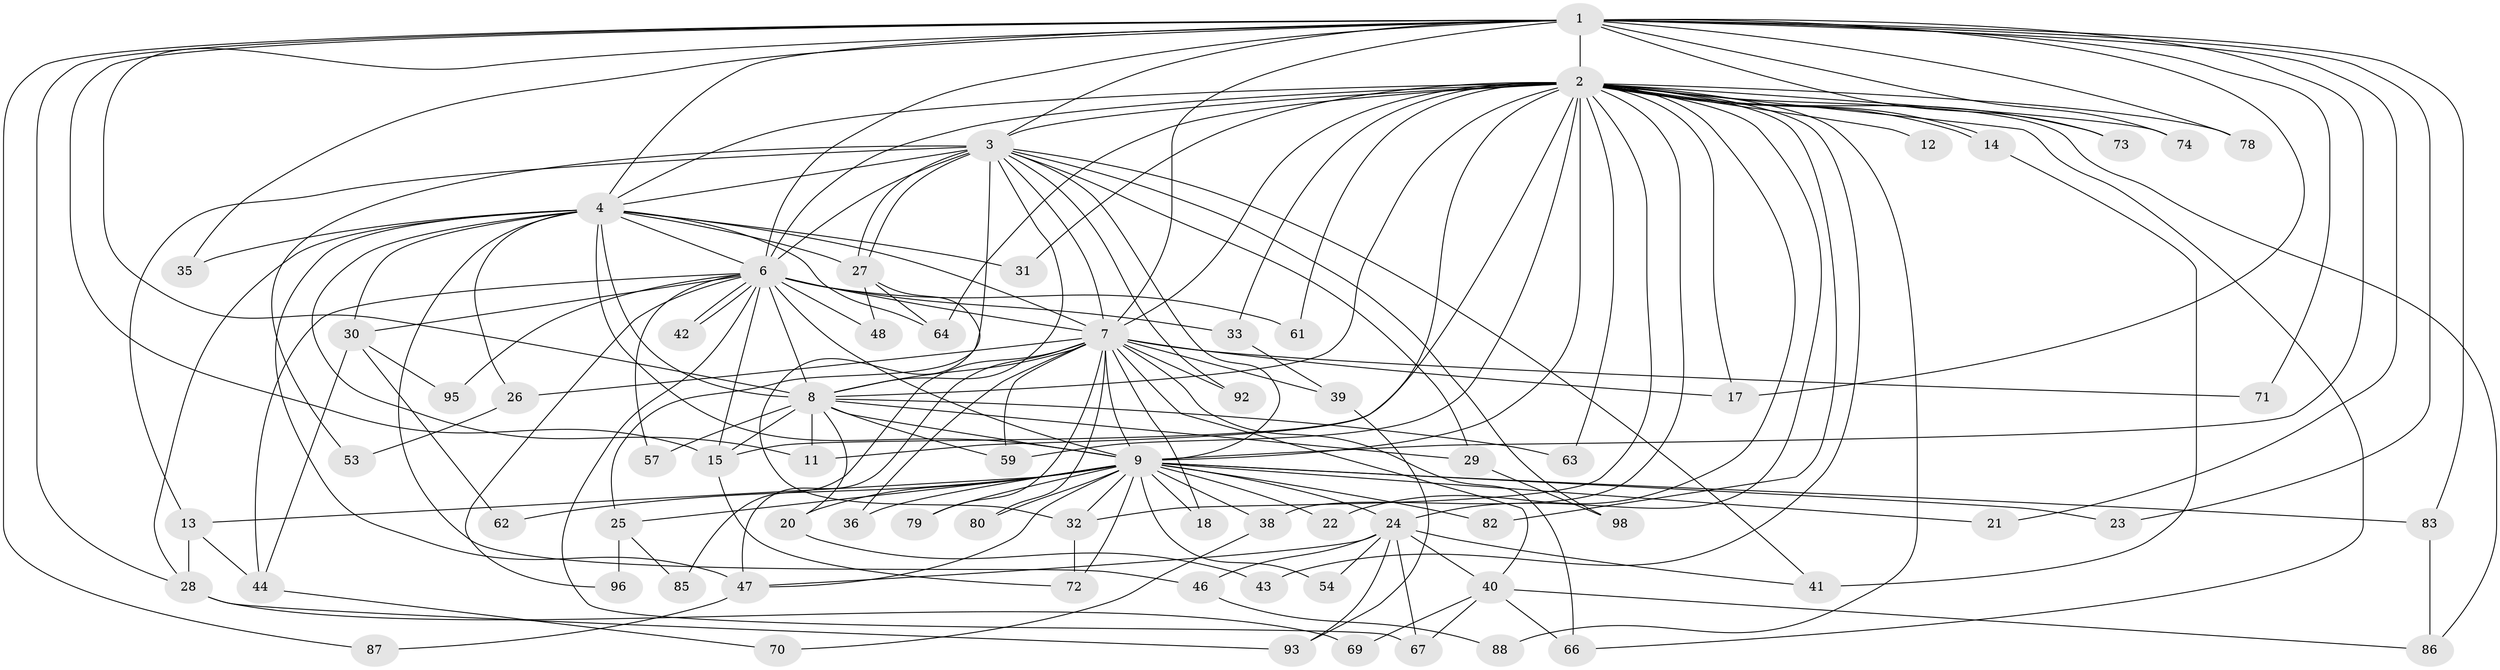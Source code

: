 // Generated by graph-tools (version 1.1) at 2025/23/03/03/25 07:23:40]
// undirected, 71 vertices, 171 edges
graph export_dot {
graph [start="1"]
  node [color=gray90,style=filled];
  1 [super="+34"];
  2 [super="+5"];
  3 [super="+58"];
  4 [super="+97"];
  6 [super="+16"];
  7 [super="+84"];
  8 [super="+19"];
  9 [super="+10"];
  11 [super="+76"];
  12;
  13;
  14;
  15 [super="+45"];
  17 [super="+56"];
  18;
  20;
  21;
  22;
  23;
  24 [super="+49"];
  25 [super="+50"];
  26;
  27 [super="+65"];
  28 [super="+90"];
  29;
  30 [super="+52"];
  31;
  32 [super="+37"];
  33;
  35;
  36;
  38;
  39;
  40 [super="+68"];
  41 [super="+55"];
  42;
  43;
  44 [super="+60"];
  46;
  47 [super="+51"];
  48;
  53;
  54;
  57;
  59 [super="+99"];
  61;
  62;
  63;
  64 [super="+77"];
  66 [super="+75"];
  67 [super="+81"];
  69;
  70;
  71;
  72 [super="+89"];
  73;
  74;
  78;
  79;
  80;
  82;
  83;
  85;
  86 [super="+91"];
  87;
  88;
  92;
  93 [super="+94"];
  95;
  96;
  98;
  1 -- 2 [weight=3];
  1 -- 3;
  1 -- 4;
  1 -- 6;
  1 -- 7;
  1 -- 8;
  1 -- 9 [weight=2];
  1 -- 15;
  1 -- 21;
  1 -- 23;
  1 -- 35;
  1 -- 71;
  1 -- 73;
  1 -- 74;
  1 -- 78;
  1 -- 83;
  1 -- 87;
  1 -- 28;
  1 -- 17;
  2 -- 3 [weight=2];
  2 -- 4 [weight=2];
  2 -- 6 [weight=2];
  2 -- 7 [weight=3];
  2 -- 8 [weight=2];
  2 -- 9 [weight=4];
  2 -- 11;
  2 -- 12 [weight=2];
  2 -- 14;
  2 -- 14;
  2 -- 17;
  2 -- 22;
  2 -- 24;
  2 -- 31;
  2 -- 32;
  2 -- 33;
  2 -- 43;
  2 -- 61;
  2 -- 64;
  2 -- 74;
  2 -- 78;
  2 -- 88;
  2 -- 66;
  2 -- 73;
  2 -- 15;
  2 -- 82;
  2 -- 38;
  2 -- 59;
  2 -- 63;
  2 -- 86;
  3 -- 4;
  3 -- 6 [weight=2];
  3 -- 7 [weight=2];
  3 -- 8;
  3 -- 9 [weight=2];
  3 -- 13;
  3 -- 25 [weight=2];
  3 -- 27;
  3 -- 27;
  3 -- 29;
  3 -- 41;
  3 -- 53;
  3 -- 92;
  3 -- 98;
  4 -- 6;
  4 -- 7;
  4 -- 8;
  4 -- 9 [weight=2];
  4 -- 26;
  4 -- 28;
  4 -- 30;
  4 -- 31;
  4 -- 35;
  4 -- 46;
  4 -- 47;
  4 -- 11;
  4 -- 27;
  4 -- 64;
  6 -- 7;
  6 -- 8;
  6 -- 9 [weight=2];
  6 -- 30 [weight=2];
  6 -- 33;
  6 -- 42;
  6 -- 42;
  6 -- 44;
  6 -- 48;
  6 -- 57;
  6 -- 61;
  6 -- 95;
  6 -- 96;
  6 -- 15;
  6 -- 67;
  7 -- 8;
  7 -- 9 [weight=2];
  7 -- 17;
  7 -- 18;
  7 -- 26;
  7 -- 36;
  7 -- 39;
  7 -- 40;
  7 -- 47;
  7 -- 71;
  7 -- 79;
  7 -- 80;
  7 -- 85;
  7 -- 92;
  7 -- 66;
  7 -- 59;
  8 -- 9 [weight=2];
  8 -- 11;
  8 -- 20;
  8 -- 29;
  8 -- 57;
  8 -- 59;
  8 -- 63;
  8 -- 15;
  9 -- 13;
  9 -- 20;
  9 -- 21;
  9 -- 23;
  9 -- 24 [weight=2];
  9 -- 62;
  9 -- 80;
  9 -- 83;
  9 -- 79;
  9 -- 18;
  9 -- 82;
  9 -- 22;
  9 -- 25;
  9 -- 36;
  9 -- 38;
  9 -- 54;
  9 -- 72;
  9 -- 47;
  9 -- 32;
  13 -- 28;
  13 -- 44;
  14 -- 41;
  15 -- 72;
  20 -- 43;
  24 -- 40 [weight=2];
  24 -- 41;
  24 -- 46;
  24 -- 47;
  24 -- 54;
  24 -- 67;
  24 -- 93;
  25 -- 85;
  25 -- 96;
  26 -- 53;
  27 -- 32;
  27 -- 48;
  27 -- 64;
  28 -- 69;
  28 -- 93;
  29 -- 98;
  30 -- 44;
  30 -- 62;
  30 -- 95;
  32 -- 72;
  33 -- 39;
  38 -- 70;
  39 -- 93;
  40 -- 66;
  40 -- 67;
  40 -- 86;
  40 -- 69;
  44 -- 70;
  46 -- 88;
  47 -- 87;
  83 -- 86;
}
